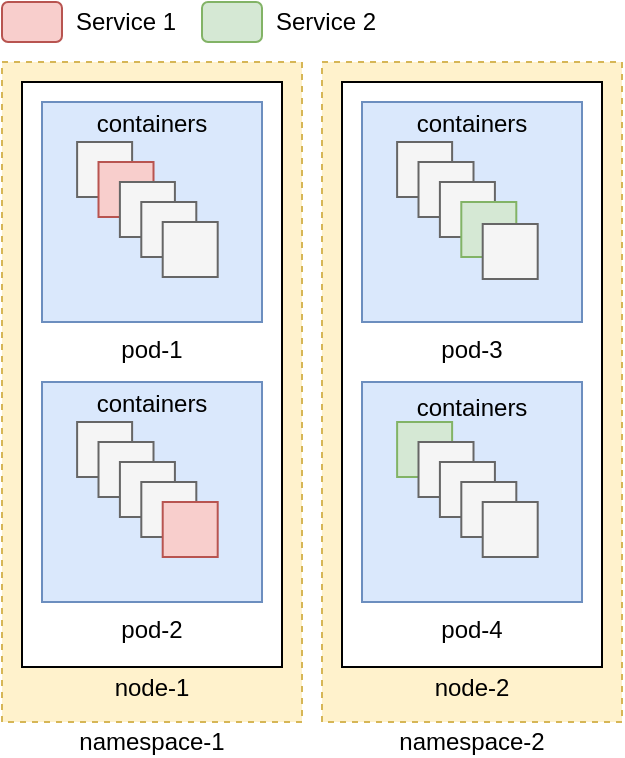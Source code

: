 <mxfile version="24.7.5" pages="2">
  <diagram name="cluster" id="pKqm0DnqSHpwoGZbh5PU">
    <mxGraphModel dx="637" dy="587" grid="1" gridSize="10" guides="1" tooltips="1" connect="1" arrows="1" fold="1" page="1" pageScale="1" pageWidth="850" pageHeight="1100" math="0" shadow="0">
      <root>
        <mxCell id="0" />
        <mxCell id="1" parent="0" />
        <mxCell id="Q1HTEA4Dha0VoTKqGhZd-123" value="Service 1" style="rounded=1;fillColor=#f8cecc;strokeColor=#b85450;labelPosition=right;verticalLabelPosition=middle;align=left;verticalAlign=middle;spacingLeft=5;labelBorderColor=none;textShadow=0;html=1;labelBackgroundColor=none;" parent="1" vertex="1">
          <mxGeometry x="160" y="130" width="30" height="20" as="geometry" />
        </mxCell>
        <object label="Service 2" isbg="55" id="Q1HTEA4Dha0VoTKqGhZd-122">
          <mxCell style="rounded=1;html=1;fillColor=#d5e8d4;strokeColor=#82b366;labelPosition=right;verticalLabelPosition=middle;align=left;verticalAlign=middle;spacingLeft=5;fontColor=#000000;labelBackgroundColor=none;" parent="1" vertex="1">
            <mxGeometry x="260" y="130" width="30" height="20" as="geometry" />
          </mxCell>
        </object>
        <mxCell id="Q1HTEA4Dha0VoTKqGhZd-29" value="namespace-1" style="rounded=0;whiteSpace=wrap;html=1;verticalAlign=top;labelPosition=center;verticalLabelPosition=bottom;align=center;dashed=1;fillColor=#fff2cc;strokeColor=#d6b656;spacing=0;spacingTop=-2;" parent="1" vertex="1">
          <mxGeometry x="160" y="160" width="150" height="330" as="geometry" />
        </mxCell>
        <mxCell id="Q1HTEA4Dha0VoTKqGhZd-78" value="" style="group;spacingTop=-2;spacing=0;" parent="1" vertex="1" connectable="0">
          <mxGeometry x="170" y="170" width="130" height="292.5" as="geometry" />
        </mxCell>
        <mxCell id="Q1HTEA4Dha0VoTKqGhZd-47" value="node-1" style="rounded=0;whiteSpace=wrap;html=1;labelPosition=center;verticalLabelPosition=bottom;align=center;verticalAlign=top;spacing=0;spacingTop=-2;" parent="Q1HTEA4Dha0VoTKqGhZd-78" vertex="1">
          <mxGeometry width="130" height="292.5" as="geometry" />
        </mxCell>
        <mxCell id="Q1HTEA4Dha0VoTKqGhZd-76" value="" style="group;labelPosition=center;verticalLabelPosition=top;align=center;verticalAlign=bottom;" parent="Q1HTEA4Dha0VoTKqGhZd-78" vertex="1" connectable="0">
          <mxGeometry x="10.003" y="150" width="110" height="110" as="geometry" />
        </mxCell>
        <mxCell id="Q1HTEA4Dha0VoTKqGhZd-69" value="pod-2" style="whiteSpace=wrap;html=1;aspect=fixed;labelPosition=center;verticalLabelPosition=bottom;align=center;verticalAlign=top;fillColor=#dae8fc;strokeColor=#6c8ebf;" parent="Q1HTEA4Dha0VoTKqGhZd-76" vertex="1">
          <mxGeometry width="110" height="110" as="geometry" />
        </mxCell>
        <mxCell id="Q1HTEA4Dha0VoTKqGhZd-70" value="containers" style="group;labelPosition=center;verticalLabelPosition=top;align=center;verticalAlign=bottom;" parent="Q1HTEA4Dha0VoTKqGhZd-76" vertex="1" connectable="0">
          <mxGeometry x="17.554" y="20" width="74.892" height="70" as="geometry" />
        </mxCell>
        <mxCell id="Q1HTEA4Dha0VoTKqGhZd-71" value="" style="whiteSpace=wrap;html=1;aspect=fixed;fillColor=#f5f5f5;fontColor=#333333;strokeColor=#666666;" parent="Q1HTEA4Dha0VoTKqGhZd-70" vertex="1">
          <mxGeometry width="27.5" height="27.5" as="geometry" />
        </mxCell>
        <mxCell id="Q1HTEA4Dha0VoTKqGhZd-72" value="" style="whiteSpace=wrap;html=1;aspect=fixed;fillColor=#f5f5f5;fontColor=#333333;strokeColor=#666666;" parent="Q1HTEA4Dha0VoTKqGhZd-70" vertex="1">
          <mxGeometry x="10.699" y="10" width="27.5" height="27.5" as="geometry" />
        </mxCell>
        <mxCell id="Q1HTEA4Dha0VoTKqGhZd-73" value="&lt;div&gt;&lt;/div&gt;" style="whiteSpace=wrap;html=1;aspect=fixed;labelPosition=center;verticalLabelPosition=bottom;align=center;verticalAlign=top;fillColor=#f5f5f5;fontColor=#333333;strokeColor=#666666;" parent="Q1HTEA4Dha0VoTKqGhZd-70" vertex="1">
          <mxGeometry x="21.398" y="20" width="27.5" height="27.5" as="geometry" />
        </mxCell>
        <mxCell id="Q1HTEA4Dha0VoTKqGhZd-74" value="" style="whiteSpace=wrap;html=1;aspect=fixed;labelPosition=center;verticalLabelPosition=bottom;align=center;verticalAlign=top;fillColor=#f5f5f5;fontColor=#333333;strokeColor=#666666;" parent="Q1HTEA4Dha0VoTKqGhZd-70" vertex="1">
          <mxGeometry x="32.096" y="30" width="27.5" height="27.5" as="geometry" />
        </mxCell>
        <mxCell id="Q1HTEA4Dha0VoTKqGhZd-75" value="" style="whiteSpace=wrap;html=1;aspect=fixed;labelPosition=center;verticalLabelPosition=bottom;align=center;verticalAlign=top;fillColor=#f8cecc;strokeColor=#b85450;" parent="Q1HTEA4Dha0VoTKqGhZd-70" vertex="1">
          <mxGeometry x="42.795" y="40" width="27.5" height="27.5" as="geometry" />
        </mxCell>
        <mxCell id="Q1HTEA4Dha0VoTKqGhZd-77" value="" style="group" parent="Q1HTEA4Dha0VoTKqGhZd-78" vertex="1" connectable="0">
          <mxGeometry x="10" y="10" width="110" height="110" as="geometry" />
        </mxCell>
        <mxCell id="Q1HTEA4Dha0VoTKqGhZd-16" value="pod-1" style="whiteSpace=wrap;html=1;aspect=fixed;labelPosition=center;verticalLabelPosition=bottom;align=center;verticalAlign=top;fillColor=#dae8fc;strokeColor=#6c8ebf;" parent="Q1HTEA4Dha0VoTKqGhZd-77" vertex="1">
          <mxGeometry width="110" height="110" as="geometry" />
        </mxCell>
        <mxCell id="Q1HTEA4Dha0VoTKqGhZd-48" value="containers" style="group;labelPosition=center;verticalLabelPosition=top;align=center;verticalAlign=bottom;" parent="Q1HTEA4Dha0VoTKqGhZd-77" vertex="1" connectable="0">
          <mxGeometry x="17.554" y="20" width="74.892" height="70" as="geometry" />
        </mxCell>
        <mxCell id="Q1HTEA4Dha0VoTKqGhZd-49" value="" style="whiteSpace=wrap;html=1;aspect=fixed;fillColor=#f5f5f5;fontColor=#333333;strokeColor=#666666;" parent="Q1HTEA4Dha0VoTKqGhZd-48" vertex="1">
          <mxGeometry width="27.5" height="27.5" as="geometry" />
        </mxCell>
        <mxCell id="Q1HTEA4Dha0VoTKqGhZd-50" value="" style="whiteSpace=wrap;html=1;aspect=fixed;fillColor=#f8cecc;strokeColor=#b85450;" parent="Q1HTEA4Dha0VoTKqGhZd-48" vertex="1">
          <mxGeometry x="10.699" y="10" width="27.5" height="27.5" as="geometry" />
        </mxCell>
        <mxCell id="Q1HTEA4Dha0VoTKqGhZd-51" value="&lt;div&gt;&lt;/div&gt;" style="whiteSpace=wrap;html=1;aspect=fixed;labelPosition=center;verticalLabelPosition=bottom;align=center;verticalAlign=top;fillColor=#f5f5f5;fontColor=#333333;strokeColor=#666666;" parent="Q1HTEA4Dha0VoTKqGhZd-48" vertex="1">
          <mxGeometry x="21.398" y="20" width="27.5" height="27.5" as="geometry" />
        </mxCell>
        <mxCell id="Q1HTEA4Dha0VoTKqGhZd-52" value="" style="whiteSpace=wrap;html=1;aspect=fixed;labelPosition=center;verticalLabelPosition=bottom;align=center;verticalAlign=top;fillColor=#f5f5f5;strokeColor=#666666;fontColor=#333333;" parent="Q1HTEA4Dha0VoTKqGhZd-48" vertex="1">
          <mxGeometry x="32.096" y="30" width="27.5" height="27.5" as="geometry" />
        </mxCell>
        <mxCell id="Q1HTEA4Dha0VoTKqGhZd-53" value="" style="whiteSpace=wrap;html=1;aspect=fixed;labelPosition=center;verticalLabelPosition=bottom;align=center;verticalAlign=top;fillColor=#f5f5f5;fontColor=#333333;strokeColor=#666666;" parent="Q1HTEA4Dha0VoTKqGhZd-48" vertex="1">
          <mxGeometry x="42.795" y="40" width="27.5" height="27.5" as="geometry" />
        </mxCell>
        <mxCell id="Q1HTEA4Dha0VoTKqGhZd-99" value="namespace-2" style="rounded=0;whiteSpace=wrap;html=1;verticalAlign=top;labelPosition=center;verticalLabelPosition=bottom;align=center;dashed=1;fillColor=#fff2cc;strokeColor=#d6b656;spacing=0;spacingTop=-2;fontColor=default;" parent="1" vertex="1">
          <mxGeometry x="320" y="160" width="150" height="330" as="geometry" />
        </mxCell>
        <mxCell id="KCAk8IIHr53h2jT4Eeow-2" value="" style="group;spacingTop=-2;spacing=0;fillColor=#f5f5f5;fontColor=#333333;strokeColor=#666666;" vertex="1" connectable="0" parent="1">
          <mxGeometry x="330" y="170" width="130" height="292.5" as="geometry" />
        </mxCell>
        <mxCell id="KCAk8IIHr53h2jT4Eeow-3" value="node-2" style="rounded=0;whiteSpace=wrap;html=1;labelPosition=center;verticalLabelPosition=bottom;align=center;verticalAlign=top;spacing=0;spacingTop=-2;" vertex="1" parent="KCAk8IIHr53h2jT4Eeow-2">
          <mxGeometry width="130" height="292.5" as="geometry" />
        </mxCell>
        <mxCell id="Q1HTEA4Dha0VoTKqGhZd-102" value="" style="group" parent="KCAk8IIHr53h2jT4Eeow-2" vertex="1" connectable="0">
          <mxGeometry x="10.003" y="150" width="110" height="110" as="geometry" />
        </mxCell>
        <mxCell id="Q1HTEA4Dha0VoTKqGhZd-103" value="pod-4" style="whiteSpace=wrap;html=1;aspect=fixed;labelPosition=center;verticalLabelPosition=bottom;align=center;verticalAlign=top;fillColor=#dae8fc;strokeColor=#6c8ebf;" parent="Q1HTEA4Dha0VoTKqGhZd-102" vertex="1">
          <mxGeometry width="110" height="110" as="geometry" />
        </mxCell>
        <mxCell id="Q1HTEA4Dha0VoTKqGhZd-104" value="containers" style="group;labelPosition=center;verticalLabelPosition=top;align=center;verticalAlign=bottom;spacing=0;spacingTop=-2;" parent="Q1HTEA4Dha0VoTKqGhZd-102" vertex="1" connectable="0">
          <mxGeometry x="17.554" y="20" width="74.892" height="70" as="geometry" />
        </mxCell>
        <mxCell id="Q1HTEA4Dha0VoTKqGhZd-105" value="" style="whiteSpace=wrap;html=1;aspect=fixed;fillColor=#d5e8d4;strokeColor=#82b366;" parent="Q1HTEA4Dha0VoTKqGhZd-104" vertex="1">
          <mxGeometry width="27.5" height="27.5" as="geometry" />
        </mxCell>
        <mxCell id="Q1HTEA4Dha0VoTKqGhZd-106" value="" style="whiteSpace=wrap;html=1;aspect=fixed;fillColor=#f5f5f5;fontColor=#333333;strokeColor=#666666;" parent="Q1HTEA4Dha0VoTKqGhZd-104" vertex="1">
          <mxGeometry x="10.699" y="10" width="27.5" height="27.5" as="geometry" />
        </mxCell>
        <mxCell id="Q1HTEA4Dha0VoTKqGhZd-107" value="&lt;div&gt;&lt;/div&gt;" style="whiteSpace=wrap;html=1;aspect=fixed;labelPosition=center;verticalLabelPosition=bottom;align=center;verticalAlign=top;fillColor=#f5f5f5;fontColor=#333333;strokeColor=#666666;" parent="Q1HTEA4Dha0VoTKqGhZd-104" vertex="1">
          <mxGeometry x="21.398" y="20" width="27.5" height="27.5" as="geometry" />
        </mxCell>
        <mxCell id="Q1HTEA4Dha0VoTKqGhZd-108" value="" style="whiteSpace=wrap;html=1;aspect=fixed;labelPosition=center;verticalLabelPosition=bottom;align=center;verticalAlign=top;fillColor=#f5f5f5;fontColor=#333333;strokeColor=#666666;" parent="Q1HTEA4Dha0VoTKqGhZd-104" vertex="1">
          <mxGeometry x="32.096" y="30" width="27.5" height="27.5" as="geometry" />
        </mxCell>
        <mxCell id="Q1HTEA4Dha0VoTKqGhZd-109" value="" style="whiteSpace=wrap;html=1;aspect=fixed;labelPosition=center;verticalLabelPosition=bottom;align=center;verticalAlign=top;fillColor=#f5f5f5;fontColor=#333333;strokeColor=#666666;" parent="Q1HTEA4Dha0VoTKqGhZd-104" vertex="1">
          <mxGeometry x="42.795" y="40" width="27.5" height="27.5" as="geometry" />
        </mxCell>
        <mxCell id="Q1HTEA4Dha0VoTKqGhZd-110" value="" style="group" parent="KCAk8IIHr53h2jT4Eeow-2" vertex="1" connectable="0">
          <mxGeometry x="10" y="10" width="110" height="110" as="geometry" />
        </mxCell>
        <mxCell id="Q1HTEA4Dha0VoTKqGhZd-111" value="pod-3" style="whiteSpace=wrap;html=1;aspect=fixed;labelPosition=center;verticalLabelPosition=bottom;align=center;verticalAlign=top;fillColor=#dae8fc;strokeColor=#6c8ebf;" parent="Q1HTEA4Dha0VoTKqGhZd-110" vertex="1">
          <mxGeometry width="110" height="110" as="geometry" />
        </mxCell>
        <mxCell id="Q1HTEA4Dha0VoTKqGhZd-112" value="containers" style="group;labelPosition=center;verticalLabelPosition=top;align=center;verticalAlign=bottom;" parent="Q1HTEA4Dha0VoTKqGhZd-110" vertex="1" connectable="0">
          <mxGeometry x="17.554" y="20" width="74.892" height="70" as="geometry" />
        </mxCell>
        <mxCell id="Q1HTEA4Dha0VoTKqGhZd-113" value="" style="whiteSpace=wrap;html=1;aspect=fixed;fillColor=#f5f5f5;fontColor=#333333;strokeColor=#666666;" parent="Q1HTEA4Dha0VoTKqGhZd-112" vertex="1">
          <mxGeometry width="27.5" height="27.5" as="geometry" />
        </mxCell>
        <mxCell id="Q1HTEA4Dha0VoTKqGhZd-114" value="" style="whiteSpace=wrap;html=1;aspect=fixed;fillColor=#f5f5f5;fontColor=#333333;strokeColor=#666666;" parent="Q1HTEA4Dha0VoTKqGhZd-112" vertex="1">
          <mxGeometry x="10.699" y="10" width="27.5" height="27.5" as="geometry" />
        </mxCell>
        <mxCell id="Q1HTEA4Dha0VoTKqGhZd-115" value="&lt;div&gt;&lt;/div&gt;" style="whiteSpace=wrap;html=1;aspect=fixed;labelPosition=center;verticalLabelPosition=bottom;align=center;verticalAlign=top;fillColor=#f5f5f5;fontColor=#333333;strokeColor=#666666;" parent="Q1HTEA4Dha0VoTKqGhZd-112" vertex="1">
          <mxGeometry x="21.398" y="20" width="27.5" height="27.5" as="geometry" />
        </mxCell>
        <mxCell id="Q1HTEA4Dha0VoTKqGhZd-116" value="" style="whiteSpace=wrap;html=1;aspect=fixed;labelPosition=center;verticalLabelPosition=bottom;align=center;verticalAlign=top;fillColor=#d5e8d4;strokeColor=#82b366;" parent="Q1HTEA4Dha0VoTKqGhZd-112" vertex="1">
          <mxGeometry x="32.096" y="30" width="27.5" height="27.5" as="geometry" />
        </mxCell>
        <mxCell id="Q1HTEA4Dha0VoTKqGhZd-117" value="" style="whiteSpace=wrap;html=1;aspect=fixed;labelPosition=center;verticalLabelPosition=bottom;align=center;verticalAlign=top;fillColor=#f5f5f5;fontColor=#333333;strokeColor=#666666;fillStyle=auto;" parent="Q1HTEA4Dha0VoTKqGhZd-112" vertex="1">
          <mxGeometry x="42.795" y="41" width="27.5" height="27.5" as="geometry" />
        </mxCell>
      </root>
    </mxGraphModel>
  </diagram>
  <diagram id="SsesLJ1QEQCVGnYVArLB" name="Page-2">
    <mxGraphModel dx="530" dy="489" grid="1" gridSize="10" guides="1" tooltips="1" connect="1" arrows="1" fold="1" page="1" pageScale="1" pageWidth="850" pageHeight="1100" math="0" shadow="0">
      <root>
        <mxCell id="0" />
        <mxCell id="1" parent="0" />
        <mxCell id="Exr8_5SCpmUkRx5RfSMv-20" style="edgeStyle=orthogonalEdgeStyle;rounded=0;orthogonalLoop=1;jettySize=auto;html=1;exitX=0.5;exitY=1;exitDx=0;exitDy=0;entryX=0.75;entryY=1;entryDx=0;entryDy=0;curved=1;" parent="1" source="Exr8_5SCpmUkRx5RfSMv-2" target="JI7uhu47bY2dJ4-XvNNi-6" edge="1">
          <mxGeometry relative="1" as="geometry">
            <Array as="points">
              <mxPoint x="520" y="530" />
              <mxPoint x="402" y="530" />
            </Array>
          </mxGeometry>
        </mxCell>
        <mxCell id="Exr8_5SCpmUkRx5RfSMv-14" style="edgeStyle=orthogonalEdgeStyle;rounded=0;orthogonalLoop=1;jettySize=auto;html=1;entryX=0.5;entryY=0;entryDx=0;entryDy=0;exitX=0.75;exitY=0;exitDx=0;exitDy=0;curved=1;" parent="1" source="JI7uhu47bY2dJ4-XvNNi-6" target="Exr8_5SCpmUkRx5RfSMv-2" edge="1">
          <mxGeometry relative="1" as="geometry">
            <mxPoint x="430" y="310" as="targetPoint" />
            <Array as="points">
              <mxPoint x="402" y="320" />
              <mxPoint x="520" y="320" />
            </Array>
          </mxGeometry>
        </mxCell>
        <mxCell id="Exr8_5SCpmUkRx5RfSMv-23" value="Adjust&lt;div style=&quot;font-size: 10px;&quot;&gt;Worker #&lt;/div&gt;" style="edgeLabel;html=1;align=center;verticalAlign=middle;resizable=0;points=[];labelBackgroundColor=none;fontSize=10;labelBorderColor=none;" parent="Exr8_5SCpmUkRx5RfSMv-14" vertex="1" connectable="0">
          <mxGeometry x="-0.017" y="2" relative="1" as="geometry">
            <mxPoint x="8" y="-12" as="offset" />
          </mxGeometry>
        </mxCell>
        <mxCell id="Exr8_5SCpmUkRx5RfSMv-27" style="edgeStyle=orthogonalEdgeStyle;rounded=0;orthogonalLoop=1;jettySize=auto;html=1;exitX=0.25;exitY=0;exitDx=0;exitDy=0;entryX=0.5;entryY=0;entryDx=0;entryDy=0;curved=1;" parent="1" source="JI7uhu47bY2dJ4-XvNNi-6" target="JI7uhu47bY2dJ4-XvNNi-2" edge="1">
          <mxGeometry relative="1" as="geometry">
            <Array as="points">
              <mxPoint x="358" y="320" />
              <mxPoint x="255" y="320" />
            </Array>
          </mxGeometry>
        </mxCell>
        <mxCell id="Exr8_5SCpmUkRx5RfSMv-29" value="Observe&lt;div style=&quot;font-size: 10px;&quot;&gt;Depth&lt;/div&gt;" style="edgeLabel;html=1;align=center;verticalAlign=middle;resizable=0;points=[];labelBackgroundColor=none;fontSize=10;" parent="Exr8_5SCpmUkRx5RfSMv-27" vertex="1" connectable="0">
          <mxGeometry x="0.186" y="1" relative="1" as="geometry">
            <mxPoint x="-5" y="-15" as="offset" />
          </mxGeometry>
        </mxCell>
        <mxCell id="JI7uhu47bY2dJ4-XvNNi-6" value="Controller" style="rounded=0;whiteSpace=wrap;html=1;" parent="1" vertex="1">
          <mxGeometry x="335" y="400" width="90" height="40" as="geometry" />
        </mxCell>
        <mxCell id="Exr8_5SCpmUkRx5RfSMv-8" value="" style="group" parent="1" vertex="1" connectable="0">
          <mxGeometry x="470" y="390" width="110" height="130" as="geometry" />
        </mxCell>
        <mxCell id="Exr8_5SCpmUkRx5RfSMv-6" value="" style="group" parent="Exr8_5SCpmUkRx5RfSMv-8" vertex="1" connectable="0">
          <mxGeometry x="10" width="110" height="100" as="geometry" />
        </mxCell>
        <mxCell id="Exr8_5SCpmUkRx5RfSMv-2" value="" style="rounded=0;whiteSpace=wrap;html=1;fillColor=#dae8fc;strokeColor=#6c8ebf;" parent="Exr8_5SCpmUkRx5RfSMv-6" vertex="1">
          <mxGeometry width="80" height="70" as="geometry" />
        </mxCell>
        <mxCell id="Exr8_5SCpmUkRx5RfSMv-3" value="" style="rounded=0;whiteSpace=wrap;html=1;fillColor=#dae8fc;strokeColor=#6c8ebf;" parent="Exr8_5SCpmUkRx5RfSMv-6" vertex="1">
          <mxGeometry x="10" y="10" width="80" height="70" as="geometry" />
        </mxCell>
        <mxCell id="Exr8_5SCpmUkRx5RfSMv-4" value="" style="rounded=0;whiteSpace=wrap;html=1;fillColor=#dae8fc;strokeColor=#6c8ebf;" parent="Exr8_5SCpmUkRx5RfSMv-6" vertex="1">
          <mxGeometry x="20" y="20" width="80" height="70" as="geometry" />
        </mxCell>
        <mxCell id="Exr8_5SCpmUkRx5RfSMv-5" value="" style="rounded=0;whiteSpace=wrap;html=1;fillColor=#dae8fc;strokeColor=#6c8ebf;" parent="Exr8_5SCpmUkRx5RfSMv-6" vertex="1">
          <mxGeometry x="30" y="30" width="80" height="70" as="geometry" />
        </mxCell>
        <mxCell id="Exr8_5SCpmUkRx5RfSMv-13" style="edgeStyle=orthogonalEdgeStyle;rounded=0;orthogonalLoop=1;jettySize=auto;html=1;entryX=0.25;entryY=1;entryDx=0;entryDy=0;exitX=0.5;exitY=1;exitDx=0;exitDy=0;curved=1;" parent="1" source="JI7uhu47bY2dJ4-XvNNi-1" target="JI7uhu47bY2dJ4-XvNNi-6" edge="1">
          <mxGeometry relative="1" as="geometry">
            <Array as="points">
              <mxPoint x="255" y="530" />
              <mxPoint x="358" y="530" />
              <mxPoint x="358" y="440" />
            </Array>
          </mxGeometry>
        </mxCell>
        <mxCell id="Exr8_5SCpmUkRx5RfSMv-16" value="" style="group;labelPosition=left;verticalLabelPosition=middle;align=right;verticalAlign=top;fillColor=default;" parent="1" vertex="1" connectable="0">
          <mxGeometry x="210" y="360" width="90" height="140" as="geometry" />
        </mxCell>
        <mxCell id="Exr8_5SCpmUkRx5RfSMv-15" value="" style="group" parent="Exr8_5SCpmUkRx5RfSMv-16" vertex="1" connectable="0">
          <mxGeometry width="90" height="60" as="geometry" />
        </mxCell>
        <mxCell id="JI7uhu47bY2dJ4-XvNNi-2" value="Item 1" style="rounded=0;whiteSpace=wrap;html=1;fillColor=#f8cecc;strokeColor=#b85450;" parent="Exr8_5SCpmUkRx5RfSMv-15" vertex="1">
          <mxGeometry width="90" height="20" as="geometry" />
        </mxCell>
        <mxCell id="JI7uhu47bY2dJ4-XvNNi-3" value="Item 2" style="rounded=0;whiteSpace=wrap;html=1;fillColor=#ffe6cc;strokeColor=#d79b00;" parent="Exr8_5SCpmUkRx5RfSMv-15" vertex="1">
          <mxGeometry y="20" width="90" height="20" as="geometry" />
        </mxCell>
        <mxCell id="JI7uhu47bY2dJ4-XvNNi-4" value="Item 3" style="rounded=0;whiteSpace=wrap;html=1;fillColor=#fff2cc;strokeColor=#d6b656;" parent="Exr8_5SCpmUkRx5RfSMv-15" vertex="1">
          <mxGeometry y="40" width="90" height="20" as="geometry" />
        </mxCell>
        <mxCell id="JI7uhu47bY2dJ4-XvNNi-1" value="Queue" style="rounded=0;whiteSpace=wrap;html=1;labelPosition=center;verticalLabelPosition=middle;align=center;verticalAlign=bottom;fillColor=none;" parent="Exr8_5SCpmUkRx5RfSMv-16" vertex="1">
          <mxGeometry width="90" height="140" as="geometry" />
        </mxCell>
        <mxCell id="eVZ68LNaaGLJ4YVl-FH2-1" value="&amp;nbsp;" style="text;html=1;align=center;verticalAlign=middle;resizable=0;points=[];autosize=1;strokeColor=none;fillColor=none;" vertex="1" parent="1">
          <mxGeometry x="365" y="280" width="30" height="30" as="geometry" />
        </mxCell>
      </root>
    </mxGraphModel>
  </diagram>
</mxfile>
